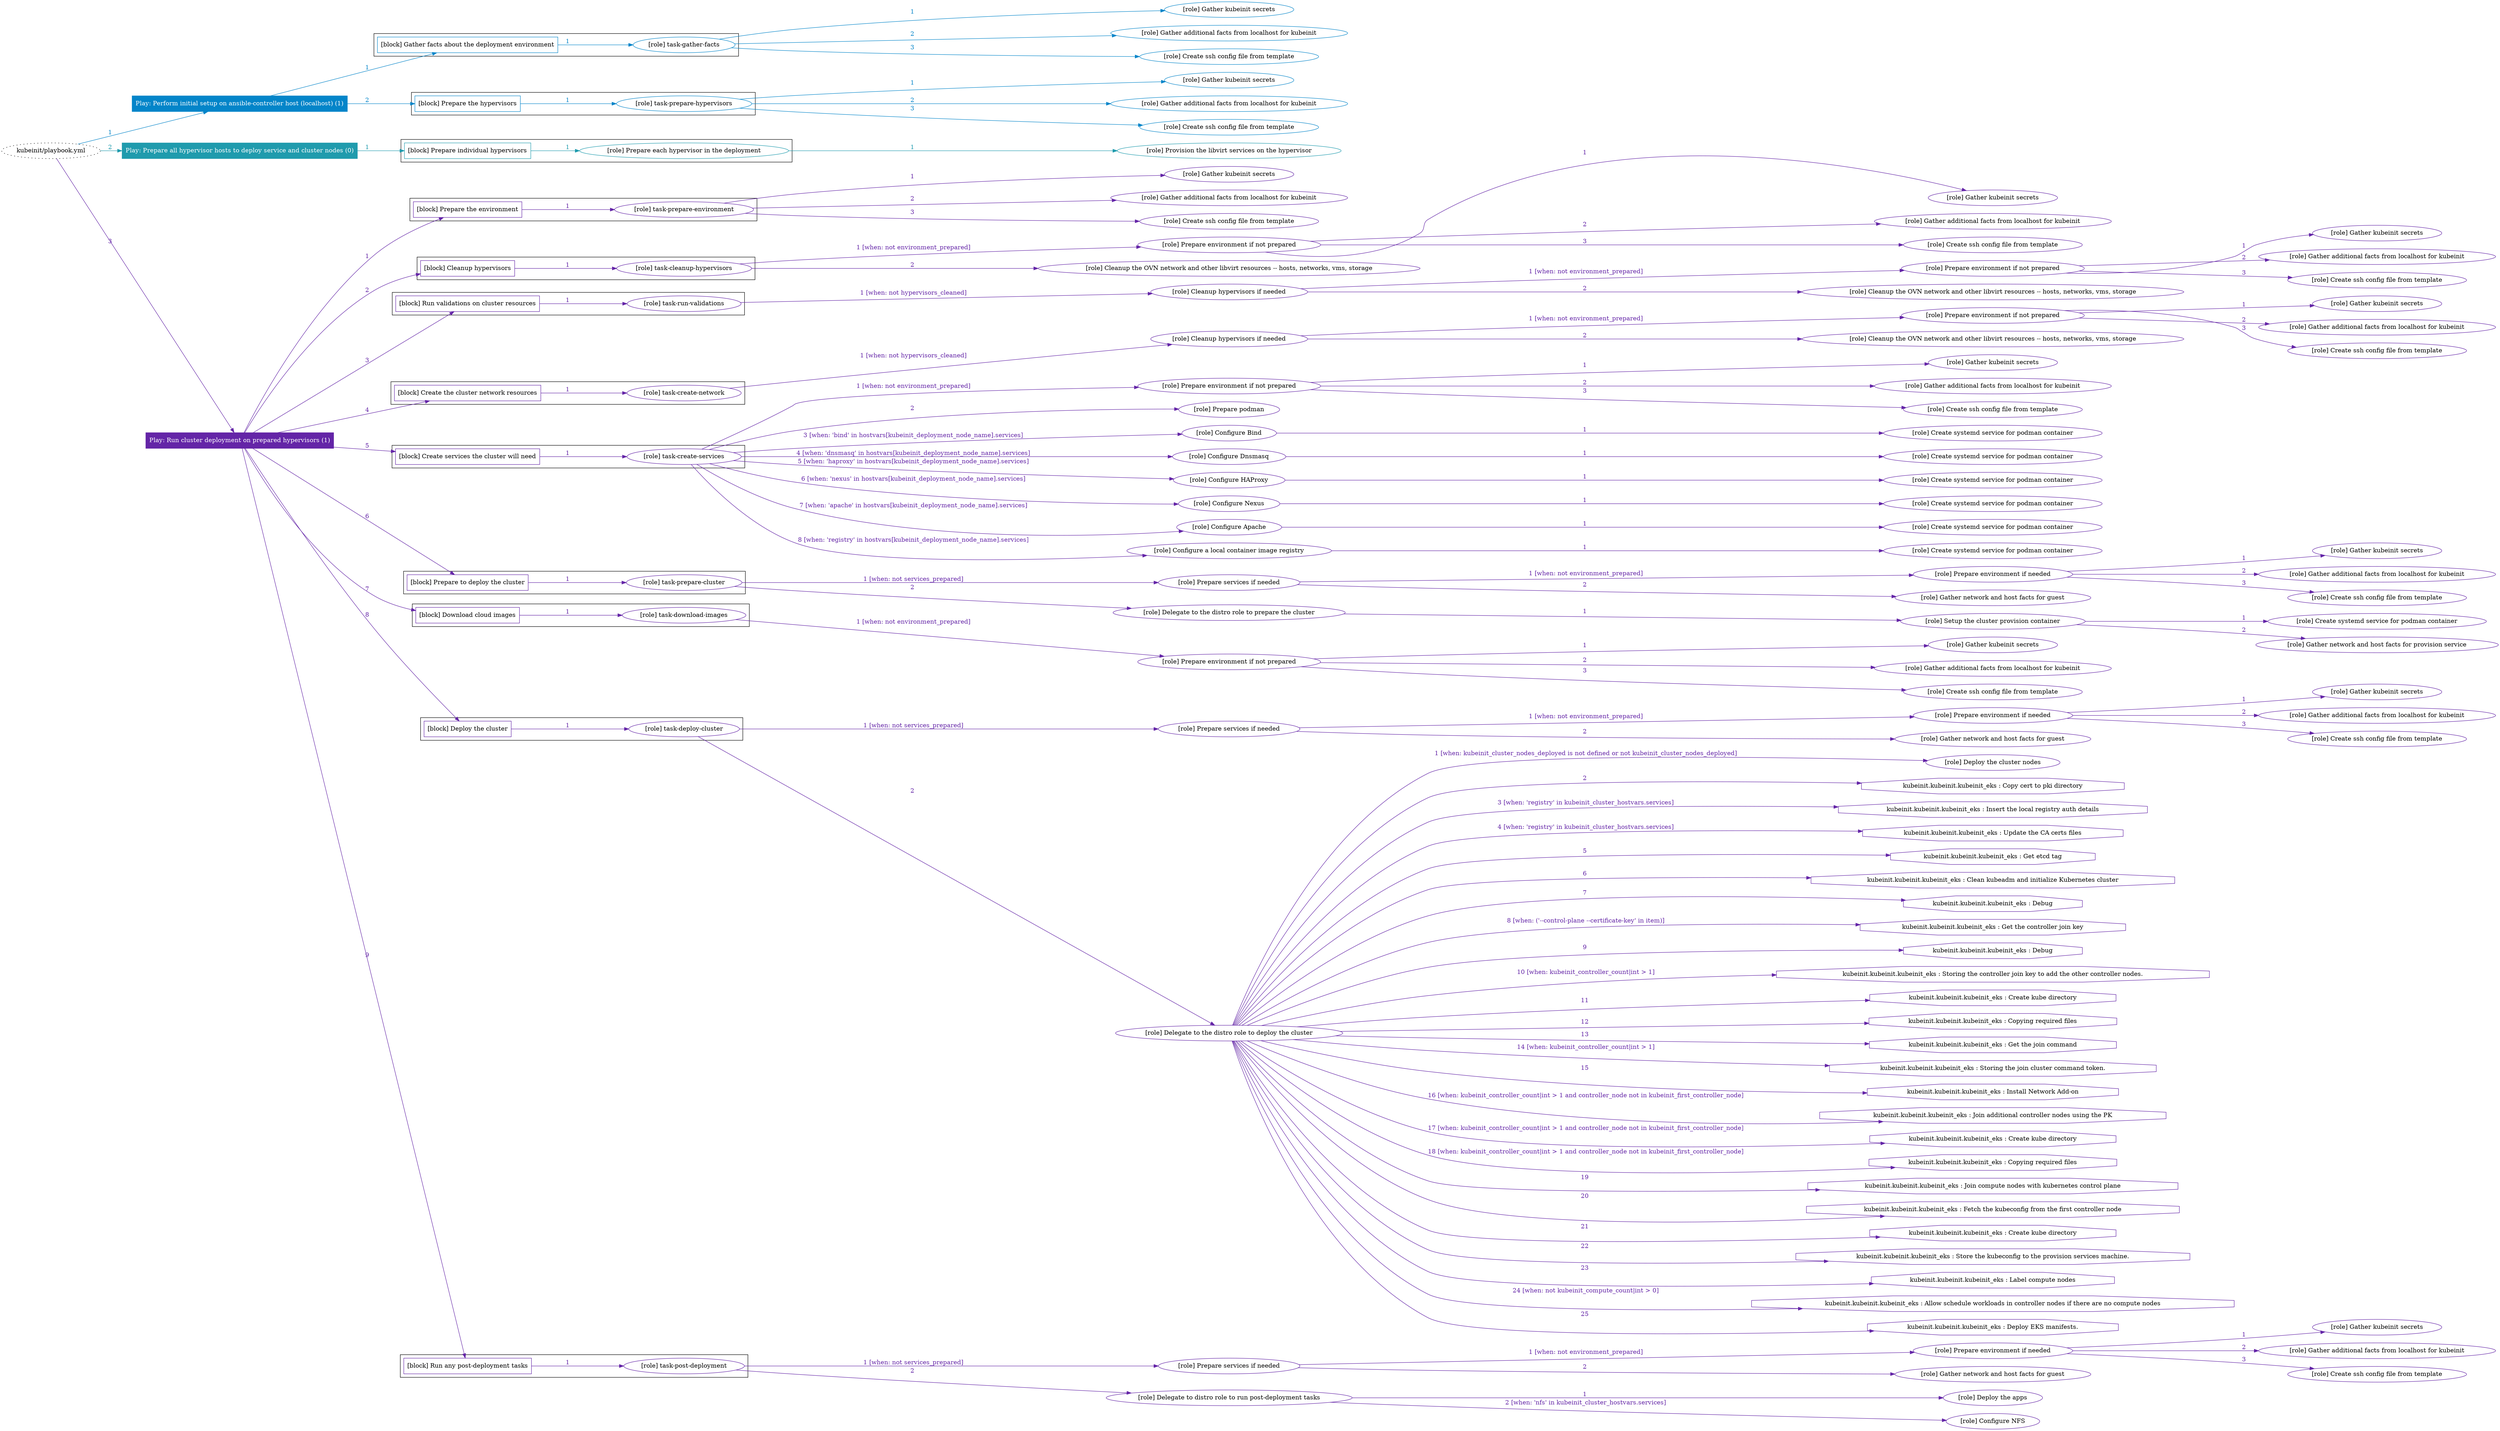 digraph {
	graph [concentrate=true ordering=in rankdir=LR ratio=fill]
	edge [esep=5 sep=10]
	"kubeinit/playbook.yml" [URL="/home/runner/work/kubeinit/kubeinit/kubeinit/playbook.yml" id=playbook_4cd3fecf style=dotted]
	play_50095e11 [label="Play: Perform initial setup on ansible-controller host (localhost) (1)" URL="/home/runner/work/kubeinit/kubeinit/kubeinit/playbook.yml" color="#0385c9" fontcolor="#ffffff" id=play_50095e11 shape=box style=filled tooltip=localhost]
	"kubeinit/playbook.yml" -> play_50095e11 [label="1 " color="#0385c9" fontcolor="#0385c9" id=edge_c2169a7d labeltooltip="1 " tooltip="1 "]
	subgraph "Gather kubeinit secrets" {
		role_7e6da739 [label="[role] Gather kubeinit secrets" URL="/home/runner/.ansible/collections/ansible_collections/kubeinit/kubeinit/roles/kubeinit_prepare/tasks/gather_kubeinit_facts.yml" color="#0385c9" id=role_7e6da739 tooltip="Gather kubeinit secrets"]
	}
	subgraph "Gather additional facts from localhost for kubeinit" {
		role_343ed6a0 [label="[role] Gather additional facts from localhost for kubeinit" URL="/home/runner/.ansible/collections/ansible_collections/kubeinit/kubeinit/roles/kubeinit_prepare/tasks/gather_kubeinit_facts.yml" color="#0385c9" id=role_343ed6a0 tooltip="Gather additional facts from localhost for kubeinit"]
	}
	subgraph "Create ssh config file from template" {
		role_44af1ff8 [label="[role] Create ssh config file from template" URL="/home/runner/.ansible/collections/ansible_collections/kubeinit/kubeinit/roles/kubeinit_prepare/tasks/gather_kubeinit_facts.yml" color="#0385c9" id=role_44af1ff8 tooltip="Create ssh config file from template"]
	}
	subgraph "task-gather-facts" {
		role_1671c845 [label="[role] task-gather-facts" URL="/home/runner/work/kubeinit/kubeinit/kubeinit/playbook.yml" color="#0385c9" id=role_1671c845 tooltip="task-gather-facts"]
		role_1671c845 -> role_7e6da739 [label="1 " color="#0385c9" fontcolor="#0385c9" id=edge_56a27a80 labeltooltip="1 " tooltip="1 "]
		role_1671c845 -> role_343ed6a0 [label="2 " color="#0385c9" fontcolor="#0385c9" id=edge_16ea1781 labeltooltip="2 " tooltip="2 "]
		role_1671c845 -> role_44af1ff8 [label="3 " color="#0385c9" fontcolor="#0385c9" id=edge_2a0cf6ac labeltooltip="3 " tooltip="3 "]
	}
	subgraph "Gather kubeinit secrets" {
		role_5545cfe3 [label="[role] Gather kubeinit secrets" URL="/home/runner/.ansible/collections/ansible_collections/kubeinit/kubeinit/roles/kubeinit_prepare/tasks/gather_kubeinit_facts.yml" color="#0385c9" id=role_5545cfe3 tooltip="Gather kubeinit secrets"]
	}
	subgraph "Gather additional facts from localhost for kubeinit" {
		role_b682e678 [label="[role] Gather additional facts from localhost for kubeinit" URL="/home/runner/.ansible/collections/ansible_collections/kubeinit/kubeinit/roles/kubeinit_prepare/tasks/gather_kubeinit_facts.yml" color="#0385c9" id=role_b682e678 tooltip="Gather additional facts from localhost for kubeinit"]
	}
	subgraph "Create ssh config file from template" {
		role_bf522d5d [label="[role] Create ssh config file from template" URL="/home/runner/.ansible/collections/ansible_collections/kubeinit/kubeinit/roles/kubeinit_prepare/tasks/gather_kubeinit_facts.yml" color="#0385c9" id=role_bf522d5d tooltip="Create ssh config file from template"]
	}
	subgraph "task-prepare-hypervisors" {
		role_5579ae9d [label="[role] task-prepare-hypervisors" URL="/home/runner/work/kubeinit/kubeinit/kubeinit/playbook.yml" color="#0385c9" id=role_5579ae9d tooltip="task-prepare-hypervisors"]
		role_5579ae9d -> role_5545cfe3 [label="1 " color="#0385c9" fontcolor="#0385c9" id=edge_938667c7 labeltooltip="1 " tooltip="1 "]
		role_5579ae9d -> role_b682e678 [label="2 " color="#0385c9" fontcolor="#0385c9" id=edge_8244f253 labeltooltip="2 " tooltip="2 "]
		role_5579ae9d -> role_bf522d5d [label="3 " color="#0385c9" fontcolor="#0385c9" id=edge_288578fe labeltooltip="3 " tooltip="3 "]
	}
	subgraph "Play: Perform initial setup on ansible-controller host (localhost) (1)" {
		play_50095e11 -> block_b42dda0b [label=1 color="#0385c9" fontcolor="#0385c9" id=edge_f3948f28 labeltooltip=1 tooltip=1]
		subgraph cluster_block_b42dda0b {
			block_b42dda0b [label="[block] Gather facts about the deployment environment" URL="/home/runner/work/kubeinit/kubeinit/kubeinit/playbook.yml" color="#0385c9" id=block_b42dda0b labeltooltip="Gather facts about the deployment environment" shape=box tooltip="Gather facts about the deployment environment"]
			block_b42dda0b -> role_1671c845 [label="1 " color="#0385c9" fontcolor="#0385c9" id=edge_067a9f23 labeltooltip="1 " tooltip="1 "]
		}
		play_50095e11 -> block_466d336e [label=2 color="#0385c9" fontcolor="#0385c9" id=edge_25ab0309 labeltooltip=2 tooltip=2]
		subgraph cluster_block_466d336e {
			block_466d336e [label="[block] Prepare the hypervisors" URL="/home/runner/work/kubeinit/kubeinit/kubeinit/playbook.yml" color="#0385c9" id=block_466d336e labeltooltip="Prepare the hypervisors" shape=box tooltip="Prepare the hypervisors"]
			block_466d336e -> role_5579ae9d [label="1 " color="#0385c9" fontcolor="#0385c9" id=edge_6d11ae9b labeltooltip="1 " tooltip="1 "]
		}
	}
	play_9b16a441 [label="Play: Prepare all hypervisor hosts to deploy service and cluster nodes (0)" URL="/home/runner/work/kubeinit/kubeinit/kubeinit/playbook.yml" color="#1f9bad" fontcolor="#ffffff" id=play_9b16a441 shape=box style=filled tooltip="Play: Prepare all hypervisor hosts to deploy service and cluster nodes (0)"]
	"kubeinit/playbook.yml" -> play_9b16a441 [label="2 " color="#1f9bad" fontcolor="#1f9bad" id=edge_f5356791 labeltooltip="2 " tooltip="2 "]
	subgraph "Provision the libvirt services on the hypervisor" {
		role_a1eff91b [label="[role] Provision the libvirt services on the hypervisor" URL="/home/runner/.ansible/collections/ansible_collections/kubeinit/kubeinit/roles/kubeinit_prepare/tasks/prepare_hypervisor.yml" color="#1f9bad" id=role_a1eff91b tooltip="Provision the libvirt services on the hypervisor"]
	}
	subgraph "Prepare each hypervisor in the deployment" {
		role_2f4d0148 [label="[role] Prepare each hypervisor in the deployment" URL="/home/runner/work/kubeinit/kubeinit/kubeinit/playbook.yml" color="#1f9bad" id=role_2f4d0148 tooltip="Prepare each hypervisor in the deployment"]
		role_2f4d0148 -> role_a1eff91b [label="1 " color="#1f9bad" fontcolor="#1f9bad" id=edge_0cda5a5f labeltooltip="1 " tooltip="1 "]
	}
	subgraph "Play: Prepare all hypervisor hosts to deploy service and cluster nodes (0)" {
		play_9b16a441 -> block_aea6cc92 [label=1 color="#1f9bad" fontcolor="#1f9bad" id=edge_168bafd6 labeltooltip=1 tooltip=1]
		subgraph cluster_block_aea6cc92 {
			block_aea6cc92 [label="[block] Prepare individual hypervisors" URL="/home/runner/work/kubeinit/kubeinit/kubeinit/playbook.yml" color="#1f9bad" id=block_aea6cc92 labeltooltip="Prepare individual hypervisors" shape=box tooltip="Prepare individual hypervisors"]
			block_aea6cc92 -> role_2f4d0148 [label="1 " color="#1f9bad" fontcolor="#1f9bad" id=edge_1e33c586 labeltooltip="1 " tooltip="1 "]
		}
	}
	play_e201eff6 [label="Play: Run cluster deployment on prepared hypervisors (1)" URL="/home/runner/work/kubeinit/kubeinit/kubeinit/playbook.yml" color="#6425a7" fontcolor="#ffffff" id=play_e201eff6 shape=box style=filled tooltip=localhost]
	"kubeinit/playbook.yml" -> play_e201eff6 [label="3 " color="#6425a7" fontcolor="#6425a7" id=edge_5fb95591 labeltooltip="3 " tooltip="3 "]
	subgraph "Gather kubeinit secrets" {
		role_666070dc [label="[role] Gather kubeinit secrets" URL="/home/runner/.ansible/collections/ansible_collections/kubeinit/kubeinit/roles/kubeinit_prepare/tasks/gather_kubeinit_facts.yml" color="#6425a7" id=role_666070dc tooltip="Gather kubeinit secrets"]
	}
	subgraph "Gather additional facts from localhost for kubeinit" {
		role_a6e1fc4a [label="[role] Gather additional facts from localhost for kubeinit" URL="/home/runner/.ansible/collections/ansible_collections/kubeinit/kubeinit/roles/kubeinit_prepare/tasks/gather_kubeinit_facts.yml" color="#6425a7" id=role_a6e1fc4a tooltip="Gather additional facts from localhost for kubeinit"]
	}
	subgraph "Create ssh config file from template" {
		role_8acb7a7d [label="[role] Create ssh config file from template" URL="/home/runner/.ansible/collections/ansible_collections/kubeinit/kubeinit/roles/kubeinit_prepare/tasks/gather_kubeinit_facts.yml" color="#6425a7" id=role_8acb7a7d tooltip="Create ssh config file from template"]
	}
	subgraph "task-prepare-environment" {
		role_25be824a [label="[role] task-prepare-environment" URL="/home/runner/work/kubeinit/kubeinit/kubeinit/playbook.yml" color="#6425a7" id=role_25be824a tooltip="task-prepare-environment"]
		role_25be824a -> role_666070dc [label="1 " color="#6425a7" fontcolor="#6425a7" id=edge_37f69c40 labeltooltip="1 " tooltip="1 "]
		role_25be824a -> role_a6e1fc4a [label="2 " color="#6425a7" fontcolor="#6425a7" id=edge_2574ce21 labeltooltip="2 " tooltip="2 "]
		role_25be824a -> role_8acb7a7d [label="3 " color="#6425a7" fontcolor="#6425a7" id=edge_ac432844 labeltooltip="3 " tooltip="3 "]
	}
	subgraph "Gather kubeinit secrets" {
		role_f6e7a4db [label="[role] Gather kubeinit secrets" URL="/home/runner/.ansible/collections/ansible_collections/kubeinit/kubeinit/roles/kubeinit_prepare/tasks/gather_kubeinit_facts.yml" color="#6425a7" id=role_f6e7a4db tooltip="Gather kubeinit secrets"]
	}
	subgraph "Gather additional facts from localhost for kubeinit" {
		role_9a627b6d [label="[role] Gather additional facts from localhost for kubeinit" URL="/home/runner/.ansible/collections/ansible_collections/kubeinit/kubeinit/roles/kubeinit_prepare/tasks/gather_kubeinit_facts.yml" color="#6425a7" id=role_9a627b6d tooltip="Gather additional facts from localhost for kubeinit"]
	}
	subgraph "Create ssh config file from template" {
		role_5debd523 [label="[role] Create ssh config file from template" URL="/home/runner/.ansible/collections/ansible_collections/kubeinit/kubeinit/roles/kubeinit_prepare/tasks/gather_kubeinit_facts.yml" color="#6425a7" id=role_5debd523 tooltip="Create ssh config file from template"]
	}
	subgraph "Prepare environment if not prepared" {
		role_6fa21da6 [label="[role] Prepare environment if not prepared" URL="/home/runner/.ansible/collections/ansible_collections/kubeinit/kubeinit/roles/kubeinit_prepare/tasks/cleanup_hypervisors.yml" color="#6425a7" id=role_6fa21da6 tooltip="Prepare environment if not prepared"]
		role_6fa21da6 -> role_f6e7a4db [label="1 " color="#6425a7" fontcolor="#6425a7" id=edge_da5037ea labeltooltip="1 " tooltip="1 "]
		role_6fa21da6 -> role_9a627b6d [label="2 " color="#6425a7" fontcolor="#6425a7" id=edge_024db5a6 labeltooltip="2 " tooltip="2 "]
		role_6fa21da6 -> role_5debd523 [label="3 " color="#6425a7" fontcolor="#6425a7" id=edge_6be0639a labeltooltip="3 " tooltip="3 "]
	}
	subgraph "Cleanup the OVN network and other libvirt resources -- hosts, networks, vms, storage" {
		role_672af346 [label="[role] Cleanup the OVN network and other libvirt resources -- hosts, networks, vms, storage" URL="/home/runner/.ansible/collections/ansible_collections/kubeinit/kubeinit/roles/kubeinit_prepare/tasks/cleanup_hypervisors.yml" color="#6425a7" id=role_672af346 tooltip="Cleanup the OVN network and other libvirt resources -- hosts, networks, vms, storage"]
	}
	subgraph "task-cleanup-hypervisors" {
		role_e569621a [label="[role] task-cleanup-hypervisors" URL="/home/runner/work/kubeinit/kubeinit/kubeinit/playbook.yml" color="#6425a7" id=role_e569621a tooltip="task-cleanup-hypervisors"]
		role_e569621a -> role_6fa21da6 [label="1 [when: not environment_prepared]" color="#6425a7" fontcolor="#6425a7" id=edge_af2e0fec labeltooltip="1 [when: not environment_prepared]" tooltip="1 [when: not environment_prepared]"]
		role_e569621a -> role_672af346 [label="2 " color="#6425a7" fontcolor="#6425a7" id=edge_c25b2203 labeltooltip="2 " tooltip="2 "]
	}
	subgraph "Gather kubeinit secrets" {
		role_934d4128 [label="[role] Gather kubeinit secrets" URL="/home/runner/.ansible/collections/ansible_collections/kubeinit/kubeinit/roles/kubeinit_prepare/tasks/gather_kubeinit_facts.yml" color="#6425a7" id=role_934d4128 tooltip="Gather kubeinit secrets"]
	}
	subgraph "Gather additional facts from localhost for kubeinit" {
		role_fe9ae293 [label="[role] Gather additional facts from localhost for kubeinit" URL="/home/runner/.ansible/collections/ansible_collections/kubeinit/kubeinit/roles/kubeinit_prepare/tasks/gather_kubeinit_facts.yml" color="#6425a7" id=role_fe9ae293 tooltip="Gather additional facts from localhost for kubeinit"]
	}
	subgraph "Create ssh config file from template" {
		role_90128989 [label="[role] Create ssh config file from template" URL="/home/runner/.ansible/collections/ansible_collections/kubeinit/kubeinit/roles/kubeinit_prepare/tasks/gather_kubeinit_facts.yml" color="#6425a7" id=role_90128989 tooltip="Create ssh config file from template"]
	}
	subgraph "Prepare environment if not prepared" {
		role_7c1ecc09 [label="[role] Prepare environment if not prepared" URL="/home/runner/.ansible/collections/ansible_collections/kubeinit/kubeinit/roles/kubeinit_prepare/tasks/cleanup_hypervisors.yml" color="#6425a7" id=role_7c1ecc09 tooltip="Prepare environment if not prepared"]
		role_7c1ecc09 -> role_934d4128 [label="1 " color="#6425a7" fontcolor="#6425a7" id=edge_4893381f labeltooltip="1 " tooltip="1 "]
		role_7c1ecc09 -> role_fe9ae293 [label="2 " color="#6425a7" fontcolor="#6425a7" id=edge_ea255528 labeltooltip="2 " tooltip="2 "]
		role_7c1ecc09 -> role_90128989 [label="3 " color="#6425a7" fontcolor="#6425a7" id=edge_94ce6e6c labeltooltip="3 " tooltip="3 "]
	}
	subgraph "Cleanup the OVN network and other libvirt resources -- hosts, networks, vms, storage" {
		role_4dbd4ead [label="[role] Cleanup the OVN network and other libvirt resources -- hosts, networks, vms, storage" URL="/home/runner/.ansible/collections/ansible_collections/kubeinit/kubeinit/roles/kubeinit_prepare/tasks/cleanup_hypervisors.yml" color="#6425a7" id=role_4dbd4ead tooltip="Cleanup the OVN network and other libvirt resources -- hosts, networks, vms, storage"]
	}
	subgraph "Cleanup hypervisors if needed" {
		role_af19c9f9 [label="[role] Cleanup hypervisors if needed" URL="/home/runner/.ansible/collections/ansible_collections/kubeinit/kubeinit/roles/kubeinit_validations/tasks/main.yml" color="#6425a7" id=role_af19c9f9 tooltip="Cleanup hypervisors if needed"]
		role_af19c9f9 -> role_7c1ecc09 [label="1 [when: not environment_prepared]" color="#6425a7" fontcolor="#6425a7" id=edge_fd809892 labeltooltip="1 [when: not environment_prepared]" tooltip="1 [when: not environment_prepared]"]
		role_af19c9f9 -> role_4dbd4ead [label="2 " color="#6425a7" fontcolor="#6425a7" id=edge_248f0443 labeltooltip="2 " tooltip="2 "]
	}
	subgraph "task-run-validations" {
		role_5588c49e [label="[role] task-run-validations" URL="/home/runner/work/kubeinit/kubeinit/kubeinit/playbook.yml" color="#6425a7" id=role_5588c49e tooltip="task-run-validations"]
		role_5588c49e -> role_af19c9f9 [label="1 [when: not hypervisors_cleaned]" color="#6425a7" fontcolor="#6425a7" id=edge_d0e18cc5 labeltooltip="1 [when: not hypervisors_cleaned]" tooltip="1 [when: not hypervisors_cleaned]"]
	}
	subgraph "Gather kubeinit secrets" {
		role_649205ec [label="[role] Gather kubeinit secrets" URL="/home/runner/.ansible/collections/ansible_collections/kubeinit/kubeinit/roles/kubeinit_prepare/tasks/gather_kubeinit_facts.yml" color="#6425a7" id=role_649205ec tooltip="Gather kubeinit secrets"]
	}
	subgraph "Gather additional facts from localhost for kubeinit" {
		role_099b33cc [label="[role] Gather additional facts from localhost for kubeinit" URL="/home/runner/.ansible/collections/ansible_collections/kubeinit/kubeinit/roles/kubeinit_prepare/tasks/gather_kubeinit_facts.yml" color="#6425a7" id=role_099b33cc tooltip="Gather additional facts from localhost for kubeinit"]
	}
	subgraph "Create ssh config file from template" {
		role_66e9bb9b [label="[role] Create ssh config file from template" URL="/home/runner/.ansible/collections/ansible_collections/kubeinit/kubeinit/roles/kubeinit_prepare/tasks/gather_kubeinit_facts.yml" color="#6425a7" id=role_66e9bb9b tooltip="Create ssh config file from template"]
	}
	subgraph "Prepare environment if not prepared" {
		role_03c49b7f [label="[role] Prepare environment if not prepared" URL="/home/runner/.ansible/collections/ansible_collections/kubeinit/kubeinit/roles/kubeinit_prepare/tasks/cleanup_hypervisors.yml" color="#6425a7" id=role_03c49b7f tooltip="Prepare environment if not prepared"]
		role_03c49b7f -> role_649205ec [label="1 " color="#6425a7" fontcolor="#6425a7" id=edge_7ec38992 labeltooltip="1 " tooltip="1 "]
		role_03c49b7f -> role_099b33cc [label="2 " color="#6425a7" fontcolor="#6425a7" id=edge_e578e8b1 labeltooltip="2 " tooltip="2 "]
		role_03c49b7f -> role_66e9bb9b [label="3 " color="#6425a7" fontcolor="#6425a7" id=edge_8ececb01 labeltooltip="3 " tooltip="3 "]
	}
	subgraph "Cleanup the OVN network and other libvirt resources -- hosts, networks, vms, storage" {
		role_3c585149 [label="[role] Cleanup the OVN network and other libvirt resources -- hosts, networks, vms, storage" URL="/home/runner/.ansible/collections/ansible_collections/kubeinit/kubeinit/roles/kubeinit_prepare/tasks/cleanup_hypervisors.yml" color="#6425a7" id=role_3c585149 tooltip="Cleanup the OVN network and other libvirt resources -- hosts, networks, vms, storage"]
	}
	subgraph "Cleanup hypervisors if needed" {
		role_b961727f [label="[role] Cleanup hypervisors if needed" URL="/home/runner/.ansible/collections/ansible_collections/kubeinit/kubeinit/roles/kubeinit_libvirt/tasks/create_network.yml" color="#6425a7" id=role_b961727f tooltip="Cleanup hypervisors if needed"]
		role_b961727f -> role_03c49b7f [label="1 [when: not environment_prepared]" color="#6425a7" fontcolor="#6425a7" id=edge_ddd1b9fd labeltooltip="1 [when: not environment_prepared]" tooltip="1 [when: not environment_prepared]"]
		role_b961727f -> role_3c585149 [label="2 " color="#6425a7" fontcolor="#6425a7" id=edge_aee0a216 labeltooltip="2 " tooltip="2 "]
	}
	subgraph "task-create-network" {
		role_1bb18ca7 [label="[role] task-create-network" URL="/home/runner/work/kubeinit/kubeinit/kubeinit/playbook.yml" color="#6425a7" id=role_1bb18ca7 tooltip="task-create-network"]
		role_1bb18ca7 -> role_b961727f [label="1 [when: not hypervisors_cleaned]" color="#6425a7" fontcolor="#6425a7" id=edge_1f5d658d labeltooltip="1 [when: not hypervisors_cleaned]" tooltip="1 [when: not hypervisors_cleaned]"]
	}
	subgraph "Gather kubeinit secrets" {
		role_fc317ea3 [label="[role] Gather kubeinit secrets" URL="/home/runner/.ansible/collections/ansible_collections/kubeinit/kubeinit/roles/kubeinit_prepare/tasks/gather_kubeinit_facts.yml" color="#6425a7" id=role_fc317ea3 tooltip="Gather kubeinit secrets"]
	}
	subgraph "Gather additional facts from localhost for kubeinit" {
		role_80fce1ce [label="[role] Gather additional facts from localhost for kubeinit" URL="/home/runner/.ansible/collections/ansible_collections/kubeinit/kubeinit/roles/kubeinit_prepare/tasks/gather_kubeinit_facts.yml" color="#6425a7" id=role_80fce1ce tooltip="Gather additional facts from localhost for kubeinit"]
	}
	subgraph "Create ssh config file from template" {
		role_f9f1f209 [label="[role] Create ssh config file from template" URL="/home/runner/.ansible/collections/ansible_collections/kubeinit/kubeinit/roles/kubeinit_prepare/tasks/gather_kubeinit_facts.yml" color="#6425a7" id=role_f9f1f209 tooltip="Create ssh config file from template"]
	}
	subgraph "Prepare environment if not prepared" {
		role_79d526ba [label="[role] Prepare environment if not prepared" URL="/home/runner/.ansible/collections/ansible_collections/kubeinit/kubeinit/roles/kubeinit_services/tasks/main.yml" color="#6425a7" id=role_79d526ba tooltip="Prepare environment if not prepared"]
		role_79d526ba -> role_fc317ea3 [label="1 " color="#6425a7" fontcolor="#6425a7" id=edge_00314a08 labeltooltip="1 " tooltip="1 "]
		role_79d526ba -> role_80fce1ce [label="2 " color="#6425a7" fontcolor="#6425a7" id=edge_46ec49ca labeltooltip="2 " tooltip="2 "]
		role_79d526ba -> role_f9f1f209 [label="3 " color="#6425a7" fontcolor="#6425a7" id=edge_a8082295 labeltooltip="3 " tooltip="3 "]
	}
	subgraph "Prepare podman" {
		role_8f939484 [label="[role] Prepare podman" URL="/home/runner/.ansible/collections/ansible_collections/kubeinit/kubeinit/roles/kubeinit_services/tasks/00_create_service_pod.yml" color="#6425a7" id=role_8f939484 tooltip="Prepare podman"]
	}
	subgraph "Create systemd service for podman container" {
		role_6bc9ece2 [label="[role] Create systemd service for podman container" URL="/home/runner/.ansible/collections/ansible_collections/kubeinit/kubeinit/roles/kubeinit_bind/tasks/main.yml" color="#6425a7" id=role_6bc9ece2 tooltip="Create systemd service for podman container"]
	}
	subgraph "Configure Bind" {
		role_eef55e78 [label="[role] Configure Bind" URL="/home/runner/.ansible/collections/ansible_collections/kubeinit/kubeinit/roles/kubeinit_services/tasks/start_services_containers.yml" color="#6425a7" id=role_eef55e78 tooltip="Configure Bind"]
		role_eef55e78 -> role_6bc9ece2 [label="1 " color="#6425a7" fontcolor="#6425a7" id=edge_edcf8f6f labeltooltip="1 " tooltip="1 "]
	}
	subgraph "Create systemd service for podman container" {
		role_c0e3e04b [label="[role] Create systemd service for podman container" URL="/home/runner/.ansible/collections/ansible_collections/kubeinit/kubeinit/roles/kubeinit_dnsmasq/tasks/main.yml" color="#6425a7" id=role_c0e3e04b tooltip="Create systemd service for podman container"]
	}
	subgraph "Configure Dnsmasq" {
		role_906ea748 [label="[role] Configure Dnsmasq" URL="/home/runner/.ansible/collections/ansible_collections/kubeinit/kubeinit/roles/kubeinit_services/tasks/start_services_containers.yml" color="#6425a7" id=role_906ea748 tooltip="Configure Dnsmasq"]
		role_906ea748 -> role_c0e3e04b [label="1 " color="#6425a7" fontcolor="#6425a7" id=edge_d21df229 labeltooltip="1 " tooltip="1 "]
	}
	subgraph "Create systemd service for podman container" {
		role_61c21cc7 [label="[role] Create systemd service for podman container" URL="/home/runner/.ansible/collections/ansible_collections/kubeinit/kubeinit/roles/kubeinit_haproxy/tasks/main.yml" color="#6425a7" id=role_61c21cc7 tooltip="Create systemd service for podman container"]
	}
	subgraph "Configure HAProxy" {
		role_c9e1566c [label="[role] Configure HAProxy" URL="/home/runner/.ansible/collections/ansible_collections/kubeinit/kubeinit/roles/kubeinit_services/tasks/start_services_containers.yml" color="#6425a7" id=role_c9e1566c tooltip="Configure HAProxy"]
		role_c9e1566c -> role_61c21cc7 [label="1 " color="#6425a7" fontcolor="#6425a7" id=edge_c2749c63 labeltooltip="1 " tooltip="1 "]
	}
	subgraph "Create systemd service for podman container" {
		role_94de4b28 [label="[role] Create systemd service for podman container" URL="/home/runner/.ansible/collections/ansible_collections/kubeinit/kubeinit/roles/kubeinit_nexus/tasks/main.yml" color="#6425a7" id=role_94de4b28 tooltip="Create systemd service for podman container"]
	}
	subgraph "Configure Nexus" {
		role_462cae74 [label="[role] Configure Nexus" URL="/home/runner/.ansible/collections/ansible_collections/kubeinit/kubeinit/roles/kubeinit_services/tasks/start_services_containers.yml" color="#6425a7" id=role_462cae74 tooltip="Configure Nexus"]
		role_462cae74 -> role_94de4b28 [label="1 " color="#6425a7" fontcolor="#6425a7" id=edge_2a5cd5ad labeltooltip="1 " tooltip="1 "]
	}
	subgraph "Create systemd service for podman container" {
		role_8c52e0c2 [label="[role] Create systemd service for podman container" URL="/home/runner/.ansible/collections/ansible_collections/kubeinit/kubeinit/roles/kubeinit_apache/tasks/main.yml" color="#6425a7" id=role_8c52e0c2 tooltip="Create systemd service for podman container"]
	}
	subgraph "Configure Apache" {
		role_068489c3 [label="[role] Configure Apache" URL="/home/runner/.ansible/collections/ansible_collections/kubeinit/kubeinit/roles/kubeinit_services/tasks/start_services_containers.yml" color="#6425a7" id=role_068489c3 tooltip="Configure Apache"]
		role_068489c3 -> role_8c52e0c2 [label="1 " color="#6425a7" fontcolor="#6425a7" id=edge_2e12c4b0 labeltooltip="1 " tooltip="1 "]
	}
	subgraph "Create systemd service for podman container" {
		role_06b14d5d [label="[role] Create systemd service for podman container" URL="/home/runner/.ansible/collections/ansible_collections/kubeinit/kubeinit/roles/kubeinit_registry/tasks/main.yml" color="#6425a7" id=role_06b14d5d tooltip="Create systemd service for podman container"]
	}
	subgraph "Configure a local container image registry" {
		role_d6f30e21 [label="[role] Configure a local container image registry" URL="/home/runner/.ansible/collections/ansible_collections/kubeinit/kubeinit/roles/kubeinit_services/tasks/start_services_containers.yml" color="#6425a7" id=role_d6f30e21 tooltip="Configure a local container image registry"]
		role_d6f30e21 -> role_06b14d5d [label="1 " color="#6425a7" fontcolor="#6425a7" id=edge_2bab17e8 labeltooltip="1 " tooltip="1 "]
	}
	subgraph "task-create-services" {
		role_23f24212 [label="[role] task-create-services" URL="/home/runner/work/kubeinit/kubeinit/kubeinit/playbook.yml" color="#6425a7" id=role_23f24212 tooltip="task-create-services"]
		role_23f24212 -> role_79d526ba [label="1 [when: not environment_prepared]" color="#6425a7" fontcolor="#6425a7" id=edge_f7e82e51 labeltooltip="1 [when: not environment_prepared]" tooltip="1 [when: not environment_prepared]"]
		role_23f24212 -> role_8f939484 [label="2 " color="#6425a7" fontcolor="#6425a7" id=edge_fbdbbed5 labeltooltip="2 " tooltip="2 "]
		role_23f24212 -> role_eef55e78 [label="3 [when: 'bind' in hostvars[kubeinit_deployment_node_name].services]" color="#6425a7" fontcolor="#6425a7" id=edge_23ee7e77 labeltooltip="3 [when: 'bind' in hostvars[kubeinit_deployment_node_name].services]" tooltip="3 [when: 'bind' in hostvars[kubeinit_deployment_node_name].services]"]
		role_23f24212 -> role_906ea748 [label="4 [when: 'dnsmasq' in hostvars[kubeinit_deployment_node_name].services]" color="#6425a7" fontcolor="#6425a7" id=edge_eb655e35 labeltooltip="4 [when: 'dnsmasq' in hostvars[kubeinit_deployment_node_name].services]" tooltip="4 [when: 'dnsmasq' in hostvars[kubeinit_deployment_node_name].services]"]
		role_23f24212 -> role_c9e1566c [label="5 [when: 'haproxy' in hostvars[kubeinit_deployment_node_name].services]" color="#6425a7" fontcolor="#6425a7" id=edge_67288e7c labeltooltip="5 [when: 'haproxy' in hostvars[kubeinit_deployment_node_name].services]" tooltip="5 [when: 'haproxy' in hostvars[kubeinit_deployment_node_name].services]"]
		role_23f24212 -> role_462cae74 [label="6 [when: 'nexus' in hostvars[kubeinit_deployment_node_name].services]" color="#6425a7" fontcolor="#6425a7" id=edge_2e97b230 labeltooltip="6 [when: 'nexus' in hostvars[kubeinit_deployment_node_name].services]" tooltip="6 [when: 'nexus' in hostvars[kubeinit_deployment_node_name].services]"]
		role_23f24212 -> role_068489c3 [label="7 [when: 'apache' in hostvars[kubeinit_deployment_node_name].services]" color="#6425a7" fontcolor="#6425a7" id=edge_884c42e2 labeltooltip="7 [when: 'apache' in hostvars[kubeinit_deployment_node_name].services]" tooltip="7 [when: 'apache' in hostvars[kubeinit_deployment_node_name].services]"]
		role_23f24212 -> role_d6f30e21 [label="8 [when: 'registry' in hostvars[kubeinit_deployment_node_name].services]" color="#6425a7" fontcolor="#6425a7" id=edge_11c6a73d labeltooltip="8 [when: 'registry' in hostvars[kubeinit_deployment_node_name].services]" tooltip="8 [when: 'registry' in hostvars[kubeinit_deployment_node_name].services]"]
	}
	subgraph "Gather kubeinit secrets" {
		role_ac791513 [label="[role] Gather kubeinit secrets" URL="/home/runner/.ansible/collections/ansible_collections/kubeinit/kubeinit/roles/kubeinit_prepare/tasks/gather_kubeinit_facts.yml" color="#6425a7" id=role_ac791513 tooltip="Gather kubeinit secrets"]
	}
	subgraph "Gather additional facts from localhost for kubeinit" {
		role_12407426 [label="[role] Gather additional facts from localhost for kubeinit" URL="/home/runner/.ansible/collections/ansible_collections/kubeinit/kubeinit/roles/kubeinit_prepare/tasks/gather_kubeinit_facts.yml" color="#6425a7" id=role_12407426 tooltip="Gather additional facts from localhost for kubeinit"]
	}
	subgraph "Create ssh config file from template" {
		role_fa744b32 [label="[role] Create ssh config file from template" URL="/home/runner/.ansible/collections/ansible_collections/kubeinit/kubeinit/roles/kubeinit_prepare/tasks/gather_kubeinit_facts.yml" color="#6425a7" id=role_fa744b32 tooltip="Create ssh config file from template"]
	}
	subgraph "Prepare environment if needed" {
		role_a69f1410 [label="[role] Prepare environment if needed" URL="/home/runner/.ansible/collections/ansible_collections/kubeinit/kubeinit/roles/kubeinit_services/tasks/prepare_services.yml" color="#6425a7" id=role_a69f1410 tooltip="Prepare environment if needed"]
		role_a69f1410 -> role_ac791513 [label="1 " color="#6425a7" fontcolor="#6425a7" id=edge_0de23832 labeltooltip="1 " tooltip="1 "]
		role_a69f1410 -> role_12407426 [label="2 " color="#6425a7" fontcolor="#6425a7" id=edge_e20112d1 labeltooltip="2 " tooltip="2 "]
		role_a69f1410 -> role_fa744b32 [label="3 " color="#6425a7" fontcolor="#6425a7" id=edge_bb0b0d98 labeltooltip="3 " tooltip="3 "]
	}
	subgraph "Gather network and host facts for guest" {
		role_c53b5271 [label="[role] Gather network and host facts for guest" URL="/home/runner/.ansible/collections/ansible_collections/kubeinit/kubeinit/roles/kubeinit_services/tasks/prepare_services.yml" color="#6425a7" id=role_c53b5271 tooltip="Gather network and host facts for guest"]
	}
	subgraph "Prepare services if needed" {
		role_4b826fbc [label="[role] Prepare services if needed" URL="/home/runner/.ansible/collections/ansible_collections/kubeinit/kubeinit/roles/kubeinit_prepare/tasks/prepare_cluster.yml" color="#6425a7" id=role_4b826fbc tooltip="Prepare services if needed"]
		role_4b826fbc -> role_a69f1410 [label="1 [when: not environment_prepared]" color="#6425a7" fontcolor="#6425a7" id=edge_a7ab35ca labeltooltip="1 [when: not environment_prepared]" tooltip="1 [when: not environment_prepared]"]
		role_4b826fbc -> role_c53b5271 [label="2 " color="#6425a7" fontcolor="#6425a7" id=edge_c9d093fc labeltooltip="2 " tooltip="2 "]
	}
	subgraph "Create systemd service for podman container" {
		role_a6ec0e93 [label="[role] Create systemd service for podman container" URL="/home/runner/.ansible/collections/ansible_collections/kubeinit/kubeinit/roles/kubeinit_services/tasks/create_provision_container.yml" color="#6425a7" id=role_a6ec0e93 tooltip="Create systemd service for podman container"]
	}
	subgraph "Gather network and host facts for provision service" {
		role_2f5a4c86 [label="[role] Gather network and host facts for provision service" URL="/home/runner/.ansible/collections/ansible_collections/kubeinit/kubeinit/roles/kubeinit_services/tasks/create_provision_container.yml" color="#6425a7" id=role_2f5a4c86 tooltip="Gather network and host facts for provision service"]
	}
	subgraph "Setup the cluster provision container" {
		role_b95043b9 [label="[role] Setup the cluster provision container" URL="/home/runner/.ansible/collections/ansible_collections/kubeinit/kubeinit/roles/kubeinit_eks/tasks/prepare_cluster.yml" color="#6425a7" id=role_b95043b9 tooltip="Setup the cluster provision container"]
		role_b95043b9 -> role_a6ec0e93 [label="1 " color="#6425a7" fontcolor="#6425a7" id=edge_e699e153 labeltooltip="1 " tooltip="1 "]
		role_b95043b9 -> role_2f5a4c86 [label="2 " color="#6425a7" fontcolor="#6425a7" id=edge_a1fdf07e labeltooltip="2 " tooltip="2 "]
	}
	subgraph "Delegate to the distro role to prepare the cluster" {
		role_6e9a6ad4 [label="[role] Delegate to the distro role to prepare the cluster" URL="/home/runner/.ansible/collections/ansible_collections/kubeinit/kubeinit/roles/kubeinit_prepare/tasks/prepare_cluster.yml" color="#6425a7" id=role_6e9a6ad4 tooltip="Delegate to the distro role to prepare the cluster"]
		role_6e9a6ad4 -> role_b95043b9 [label="1 " color="#6425a7" fontcolor="#6425a7" id=edge_14e8cc2e labeltooltip="1 " tooltip="1 "]
	}
	subgraph "task-prepare-cluster" {
		role_0da1562f [label="[role] task-prepare-cluster" URL="/home/runner/work/kubeinit/kubeinit/kubeinit/playbook.yml" color="#6425a7" id=role_0da1562f tooltip="task-prepare-cluster"]
		role_0da1562f -> role_4b826fbc [label="1 [when: not services_prepared]" color="#6425a7" fontcolor="#6425a7" id=edge_d3fea983 labeltooltip="1 [when: not services_prepared]" tooltip="1 [when: not services_prepared]"]
		role_0da1562f -> role_6e9a6ad4 [label="2 " color="#6425a7" fontcolor="#6425a7" id=edge_c8b8681b labeltooltip="2 " tooltip="2 "]
	}
	subgraph "Gather kubeinit secrets" {
		role_6e5a61eb [label="[role] Gather kubeinit secrets" URL="/home/runner/.ansible/collections/ansible_collections/kubeinit/kubeinit/roles/kubeinit_prepare/tasks/gather_kubeinit_facts.yml" color="#6425a7" id=role_6e5a61eb tooltip="Gather kubeinit secrets"]
	}
	subgraph "Gather additional facts from localhost for kubeinit" {
		role_3a6b6722 [label="[role] Gather additional facts from localhost for kubeinit" URL="/home/runner/.ansible/collections/ansible_collections/kubeinit/kubeinit/roles/kubeinit_prepare/tasks/gather_kubeinit_facts.yml" color="#6425a7" id=role_3a6b6722 tooltip="Gather additional facts from localhost for kubeinit"]
	}
	subgraph "Create ssh config file from template" {
		role_73680df3 [label="[role] Create ssh config file from template" URL="/home/runner/.ansible/collections/ansible_collections/kubeinit/kubeinit/roles/kubeinit_prepare/tasks/gather_kubeinit_facts.yml" color="#6425a7" id=role_73680df3 tooltip="Create ssh config file from template"]
	}
	subgraph "Prepare environment if not prepared" {
		role_47990a5f [label="[role] Prepare environment if not prepared" URL="/home/runner/.ansible/collections/ansible_collections/kubeinit/kubeinit/roles/kubeinit_libvirt/tasks/download_cloud_images.yml" color="#6425a7" id=role_47990a5f tooltip="Prepare environment if not prepared"]
		role_47990a5f -> role_6e5a61eb [label="1 " color="#6425a7" fontcolor="#6425a7" id=edge_61e34166 labeltooltip="1 " tooltip="1 "]
		role_47990a5f -> role_3a6b6722 [label="2 " color="#6425a7" fontcolor="#6425a7" id=edge_52dacc1a labeltooltip="2 " tooltip="2 "]
		role_47990a5f -> role_73680df3 [label="3 " color="#6425a7" fontcolor="#6425a7" id=edge_ea5a3444 labeltooltip="3 " tooltip="3 "]
	}
	subgraph "task-download-images" {
		role_11879b07 [label="[role] task-download-images" URL="/home/runner/work/kubeinit/kubeinit/kubeinit/playbook.yml" color="#6425a7" id=role_11879b07 tooltip="task-download-images"]
		role_11879b07 -> role_47990a5f [label="1 [when: not environment_prepared]" color="#6425a7" fontcolor="#6425a7" id=edge_cdb6cf1b labeltooltip="1 [when: not environment_prepared]" tooltip="1 [when: not environment_prepared]"]
	}
	subgraph "Gather kubeinit secrets" {
		role_7e9d289c [label="[role] Gather kubeinit secrets" URL="/home/runner/.ansible/collections/ansible_collections/kubeinit/kubeinit/roles/kubeinit_prepare/tasks/gather_kubeinit_facts.yml" color="#6425a7" id=role_7e9d289c tooltip="Gather kubeinit secrets"]
	}
	subgraph "Gather additional facts from localhost for kubeinit" {
		role_f1413318 [label="[role] Gather additional facts from localhost for kubeinit" URL="/home/runner/.ansible/collections/ansible_collections/kubeinit/kubeinit/roles/kubeinit_prepare/tasks/gather_kubeinit_facts.yml" color="#6425a7" id=role_f1413318 tooltip="Gather additional facts from localhost for kubeinit"]
	}
	subgraph "Create ssh config file from template" {
		role_084abc29 [label="[role] Create ssh config file from template" URL="/home/runner/.ansible/collections/ansible_collections/kubeinit/kubeinit/roles/kubeinit_prepare/tasks/gather_kubeinit_facts.yml" color="#6425a7" id=role_084abc29 tooltip="Create ssh config file from template"]
	}
	subgraph "Prepare environment if needed" {
		role_7b193f12 [label="[role] Prepare environment if needed" URL="/home/runner/.ansible/collections/ansible_collections/kubeinit/kubeinit/roles/kubeinit_services/tasks/prepare_services.yml" color="#6425a7" id=role_7b193f12 tooltip="Prepare environment if needed"]
		role_7b193f12 -> role_7e9d289c [label="1 " color="#6425a7" fontcolor="#6425a7" id=edge_78ea4fb6 labeltooltip="1 " tooltip="1 "]
		role_7b193f12 -> role_f1413318 [label="2 " color="#6425a7" fontcolor="#6425a7" id=edge_0924e7fe labeltooltip="2 " tooltip="2 "]
		role_7b193f12 -> role_084abc29 [label="3 " color="#6425a7" fontcolor="#6425a7" id=edge_4d0d9441 labeltooltip="3 " tooltip="3 "]
	}
	subgraph "Gather network and host facts for guest" {
		role_b06b6a3e [label="[role] Gather network and host facts for guest" URL="/home/runner/.ansible/collections/ansible_collections/kubeinit/kubeinit/roles/kubeinit_services/tasks/prepare_services.yml" color="#6425a7" id=role_b06b6a3e tooltip="Gather network and host facts for guest"]
	}
	subgraph "Prepare services if needed" {
		role_a167acc8 [label="[role] Prepare services if needed" URL="/home/runner/.ansible/collections/ansible_collections/kubeinit/kubeinit/roles/kubeinit_prepare/tasks/deploy_cluster.yml" color="#6425a7" id=role_a167acc8 tooltip="Prepare services if needed"]
		role_a167acc8 -> role_7b193f12 [label="1 [when: not environment_prepared]" color="#6425a7" fontcolor="#6425a7" id=edge_630e038c labeltooltip="1 [when: not environment_prepared]" tooltip="1 [when: not environment_prepared]"]
		role_a167acc8 -> role_b06b6a3e [label="2 " color="#6425a7" fontcolor="#6425a7" id=edge_6eb74e08 labeltooltip="2 " tooltip="2 "]
	}
	subgraph "Deploy the cluster nodes" {
		role_c03555ed [label="[role] Deploy the cluster nodes" URL="/home/runner/.ansible/collections/ansible_collections/kubeinit/kubeinit/roles/kubeinit_eks/tasks/main.yml" color="#6425a7" id=role_c03555ed tooltip="Deploy the cluster nodes"]
	}
	subgraph "Delegate to the distro role to deploy the cluster" {
		role_3fc3ea53 [label="[role] Delegate to the distro role to deploy the cluster" URL="/home/runner/.ansible/collections/ansible_collections/kubeinit/kubeinit/roles/kubeinit_prepare/tasks/deploy_cluster.yml" color="#6425a7" id=role_3fc3ea53 tooltip="Delegate to the distro role to deploy the cluster"]
		role_3fc3ea53 -> role_c03555ed [label="1 [when: kubeinit_cluster_nodes_deployed is not defined or not kubeinit_cluster_nodes_deployed]" color="#6425a7" fontcolor="#6425a7" id=edge_9ab9508c labeltooltip="1 [when: kubeinit_cluster_nodes_deployed is not defined or not kubeinit_cluster_nodes_deployed]" tooltip="1 [when: kubeinit_cluster_nodes_deployed is not defined or not kubeinit_cluster_nodes_deployed]"]
		task_2716dd2b [label="kubeinit.kubeinit.kubeinit_eks : Copy cert to pki directory" URL="/home/runner/.ansible/collections/ansible_collections/kubeinit/kubeinit/roles/kubeinit_eks/tasks/main.yml" color="#6425a7" id=task_2716dd2b shape=octagon tooltip="kubeinit.kubeinit.kubeinit_eks : Copy cert to pki directory"]
		role_3fc3ea53 -> task_2716dd2b [label="2 " color="#6425a7" fontcolor="#6425a7" id=edge_72957870 labeltooltip="2 " tooltip="2 "]
		task_f059ea07 [label="kubeinit.kubeinit.kubeinit_eks : Insert the local registry auth details" URL="/home/runner/.ansible/collections/ansible_collections/kubeinit/kubeinit/roles/kubeinit_eks/tasks/main.yml" color="#6425a7" id=task_f059ea07 shape=octagon tooltip="kubeinit.kubeinit.kubeinit_eks : Insert the local registry auth details"]
		role_3fc3ea53 -> task_f059ea07 [label="3 [when: 'registry' in kubeinit_cluster_hostvars.services]" color="#6425a7" fontcolor="#6425a7" id=edge_0fbd06fc labeltooltip="3 [when: 'registry' in kubeinit_cluster_hostvars.services]" tooltip="3 [when: 'registry' in kubeinit_cluster_hostvars.services]"]
		task_1aef76ee [label="kubeinit.kubeinit.kubeinit_eks : Update the CA certs files" URL="/home/runner/.ansible/collections/ansible_collections/kubeinit/kubeinit/roles/kubeinit_eks/tasks/main.yml" color="#6425a7" id=task_1aef76ee shape=octagon tooltip="kubeinit.kubeinit.kubeinit_eks : Update the CA certs files"]
		role_3fc3ea53 -> task_1aef76ee [label="4 [when: 'registry' in kubeinit_cluster_hostvars.services]" color="#6425a7" fontcolor="#6425a7" id=edge_bcc2b9df labeltooltip="4 [when: 'registry' in kubeinit_cluster_hostvars.services]" tooltip="4 [when: 'registry' in kubeinit_cluster_hostvars.services]"]
		task_d78ba2f4 [label="kubeinit.kubeinit.kubeinit_eks : Get etcd tag" URL="/home/runner/.ansible/collections/ansible_collections/kubeinit/kubeinit/roles/kubeinit_eks/tasks/main.yml" color="#6425a7" id=task_d78ba2f4 shape=octagon tooltip="kubeinit.kubeinit.kubeinit_eks : Get etcd tag"]
		role_3fc3ea53 -> task_d78ba2f4 [label="5 " color="#6425a7" fontcolor="#6425a7" id=edge_8e712221 labeltooltip="5 " tooltip="5 "]
		task_c8627226 [label="kubeinit.kubeinit.kubeinit_eks : Clean kubeadm and initialize Kubernetes cluster" URL="/home/runner/.ansible/collections/ansible_collections/kubeinit/kubeinit/roles/kubeinit_eks/tasks/main.yml" color="#6425a7" id=task_c8627226 shape=octagon tooltip="kubeinit.kubeinit.kubeinit_eks : Clean kubeadm and initialize Kubernetes cluster"]
		role_3fc3ea53 -> task_c8627226 [label="6 " color="#6425a7" fontcolor="#6425a7" id=edge_8eeff08f labeltooltip="6 " tooltip="6 "]
		task_1f231ac0 [label="kubeinit.kubeinit.kubeinit_eks : Debug" URL="/home/runner/.ansible/collections/ansible_collections/kubeinit/kubeinit/roles/kubeinit_eks/tasks/main.yml" color="#6425a7" id=task_1f231ac0 shape=octagon tooltip="kubeinit.kubeinit.kubeinit_eks : Debug"]
		role_3fc3ea53 -> task_1f231ac0 [label="7 " color="#6425a7" fontcolor="#6425a7" id=edge_af885230 labeltooltip="7 " tooltip="7 "]
		task_41b5ace5 [label="kubeinit.kubeinit.kubeinit_eks : Get the controller join key" URL="/home/runner/.ansible/collections/ansible_collections/kubeinit/kubeinit/roles/kubeinit_eks/tasks/main.yml" color="#6425a7" id=task_41b5ace5 shape=octagon tooltip="kubeinit.kubeinit.kubeinit_eks : Get the controller join key"]
		role_3fc3ea53 -> task_41b5ace5 [label="8 [when: ('--control-plane --certificate-key' in item)]" color="#6425a7" fontcolor="#6425a7" id=edge_0c7d2c81 labeltooltip="8 [when: ('--control-plane --certificate-key' in item)]" tooltip="8 [when: ('--control-plane --certificate-key' in item)]"]
		task_a83ae410 [label="kubeinit.kubeinit.kubeinit_eks : Debug" URL="/home/runner/.ansible/collections/ansible_collections/kubeinit/kubeinit/roles/kubeinit_eks/tasks/main.yml" color="#6425a7" id=task_a83ae410 shape=octagon tooltip="kubeinit.kubeinit.kubeinit_eks : Debug"]
		role_3fc3ea53 -> task_a83ae410 [label="9 " color="#6425a7" fontcolor="#6425a7" id=edge_ae7cd34c labeltooltip="9 " tooltip="9 "]
		task_1f67c0f6 [label="kubeinit.kubeinit.kubeinit_eks : Storing the controller join key to add the other controller nodes." URL="/home/runner/.ansible/collections/ansible_collections/kubeinit/kubeinit/roles/kubeinit_eks/tasks/main.yml" color="#6425a7" id=task_1f67c0f6 shape=octagon tooltip="kubeinit.kubeinit.kubeinit_eks : Storing the controller join key to add the other controller nodes."]
		role_3fc3ea53 -> task_1f67c0f6 [label="10 [when: kubeinit_controller_count|int > 1]" color="#6425a7" fontcolor="#6425a7" id=edge_8a3bb3e1 labeltooltip="10 [when: kubeinit_controller_count|int > 1]" tooltip="10 [when: kubeinit_controller_count|int > 1]"]
		task_26773796 [label="kubeinit.kubeinit.kubeinit_eks : Create kube directory" URL="/home/runner/.ansible/collections/ansible_collections/kubeinit/kubeinit/roles/kubeinit_eks/tasks/main.yml" color="#6425a7" id=task_26773796 shape=octagon tooltip="kubeinit.kubeinit.kubeinit_eks : Create kube directory"]
		role_3fc3ea53 -> task_26773796 [label="11 " color="#6425a7" fontcolor="#6425a7" id=edge_42121707 labeltooltip="11 " tooltip="11 "]
		task_ae22ba94 [label="kubeinit.kubeinit.kubeinit_eks : Copying required files" URL="/home/runner/.ansible/collections/ansible_collections/kubeinit/kubeinit/roles/kubeinit_eks/tasks/main.yml" color="#6425a7" id=task_ae22ba94 shape=octagon tooltip="kubeinit.kubeinit.kubeinit_eks : Copying required files"]
		role_3fc3ea53 -> task_ae22ba94 [label="12 " color="#6425a7" fontcolor="#6425a7" id=edge_6692a9c6 labeltooltip="12 " tooltip="12 "]
		task_68d7ffb4 [label="kubeinit.kubeinit.kubeinit_eks : Get the join command" URL="/home/runner/.ansible/collections/ansible_collections/kubeinit/kubeinit/roles/kubeinit_eks/tasks/main.yml" color="#6425a7" id=task_68d7ffb4 shape=octagon tooltip="kubeinit.kubeinit.kubeinit_eks : Get the join command"]
		role_3fc3ea53 -> task_68d7ffb4 [label="13 " color="#6425a7" fontcolor="#6425a7" id=edge_efbc2031 labeltooltip="13 " tooltip="13 "]
		task_f3d8cf6b [label="kubeinit.kubeinit.kubeinit_eks : Storing the join cluster command token." URL="/home/runner/.ansible/collections/ansible_collections/kubeinit/kubeinit/roles/kubeinit_eks/tasks/main.yml" color="#6425a7" id=task_f3d8cf6b shape=octagon tooltip="kubeinit.kubeinit.kubeinit_eks : Storing the join cluster command token."]
		role_3fc3ea53 -> task_f3d8cf6b [label="14 [when: kubeinit_controller_count|int > 1]" color="#6425a7" fontcolor="#6425a7" id=edge_68246aac labeltooltip="14 [when: kubeinit_controller_count|int > 1]" tooltip="14 [when: kubeinit_controller_count|int > 1]"]
		task_84183621 [label="kubeinit.kubeinit.kubeinit_eks : Install Network Add-on" URL="/home/runner/.ansible/collections/ansible_collections/kubeinit/kubeinit/roles/kubeinit_eks/tasks/main.yml" color="#6425a7" id=task_84183621 shape=octagon tooltip="kubeinit.kubeinit.kubeinit_eks : Install Network Add-on"]
		role_3fc3ea53 -> task_84183621 [label="15 " color="#6425a7" fontcolor="#6425a7" id=edge_73f89d1d labeltooltip="15 " tooltip="15 "]
		task_6f1e9d27 [label="kubeinit.kubeinit.kubeinit_eks : Join additional controller nodes using the PK" URL="/home/runner/.ansible/collections/ansible_collections/kubeinit/kubeinit/roles/kubeinit_eks/tasks/main.yml" color="#6425a7" id=task_6f1e9d27 shape=octagon tooltip="kubeinit.kubeinit.kubeinit_eks : Join additional controller nodes using the PK"]
		role_3fc3ea53 -> task_6f1e9d27 [label="16 [when: kubeinit_controller_count|int > 1 and controller_node not in kubeinit_first_controller_node]" color="#6425a7" fontcolor="#6425a7" id=edge_8573c842 labeltooltip="16 [when: kubeinit_controller_count|int > 1 and controller_node not in kubeinit_first_controller_node]" tooltip="16 [when: kubeinit_controller_count|int > 1 and controller_node not in kubeinit_first_controller_node]"]
		task_f6f9d34a [label="kubeinit.kubeinit.kubeinit_eks : Create kube directory" URL="/home/runner/.ansible/collections/ansible_collections/kubeinit/kubeinit/roles/kubeinit_eks/tasks/main.yml" color="#6425a7" id=task_f6f9d34a shape=octagon tooltip="kubeinit.kubeinit.kubeinit_eks : Create kube directory"]
		role_3fc3ea53 -> task_f6f9d34a [label="17 [when: kubeinit_controller_count|int > 1 and controller_node not in kubeinit_first_controller_node]" color="#6425a7" fontcolor="#6425a7" id=edge_94c24390 labeltooltip="17 [when: kubeinit_controller_count|int > 1 and controller_node not in kubeinit_first_controller_node]" tooltip="17 [when: kubeinit_controller_count|int > 1 and controller_node not in kubeinit_first_controller_node]"]
		task_ed54fea0 [label="kubeinit.kubeinit.kubeinit_eks : Copying required files" URL="/home/runner/.ansible/collections/ansible_collections/kubeinit/kubeinit/roles/kubeinit_eks/tasks/main.yml" color="#6425a7" id=task_ed54fea0 shape=octagon tooltip="kubeinit.kubeinit.kubeinit_eks : Copying required files"]
		role_3fc3ea53 -> task_ed54fea0 [label="18 [when: kubeinit_controller_count|int > 1 and controller_node not in kubeinit_first_controller_node]" color="#6425a7" fontcolor="#6425a7" id=edge_b0564a50 labeltooltip="18 [when: kubeinit_controller_count|int > 1 and controller_node not in kubeinit_first_controller_node]" tooltip="18 [when: kubeinit_controller_count|int > 1 and controller_node not in kubeinit_first_controller_node]"]
		task_fd9f39d5 [label="kubeinit.kubeinit.kubeinit_eks : Join compute nodes with kubernetes control plane" URL="/home/runner/.ansible/collections/ansible_collections/kubeinit/kubeinit/roles/kubeinit_eks/tasks/main.yml" color="#6425a7" id=task_fd9f39d5 shape=octagon tooltip="kubeinit.kubeinit.kubeinit_eks : Join compute nodes with kubernetes control plane"]
		role_3fc3ea53 -> task_fd9f39d5 [label="19 " color="#6425a7" fontcolor="#6425a7" id=edge_1fc82fa0 labeltooltip="19 " tooltip="19 "]
		task_09633b79 [label="kubeinit.kubeinit.kubeinit_eks : Fetch the kubeconfig from the first controller node" URL="/home/runner/.ansible/collections/ansible_collections/kubeinit/kubeinit/roles/kubeinit_eks/tasks/main.yml" color="#6425a7" id=task_09633b79 shape=octagon tooltip="kubeinit.kubeinit.kubeinit_eks : Fetch the kubeconfig from the first controller node"]
		role_3fc3ea53 -> task_09633b79 [label="20 " color="#6425a7" fontcolor="#6425a7" id=edge_5fe0ad06 labeltooltip="20 " tooltip="20 "]
		task_f76b2b61 [label="kubeinit.kubeinit.kubeinit_eks : Create kube directory" URL="/home/runner/.ansible/collections/ansible_collections/kubeinit/kubeinit/roles/kubeinit_eks/tasks/main.yml" color="#6425a7" id=task_f76b2b61 shape=octagon tooltip="kubeinit.kubeinit.kubeinit_eks : Create kube directory"]
		role_3fc3ea53 -> task_f76b2b61 [label="21 " color="#6425a7" fontcolor="#6425a7" id=edge_a3a6e134 labeltooltip="21 " tooltip="21 "]
		task_465630e8 [label="kubeinit.kubeinit.kubeinit_eks : Store the kubeconfig to the provision services machine." URL="/home/runner/.ansible/collections/ansible_collections/kubeinit/kubeinit/roles/kubeinit_eks/tasks/main.yml" color="#6425a7" id=task_465630e8 shape=octagon tooltip="kubeinit.kubeinit.kubeinit_eks : Store the kubeconfig to the provision services machine."]
		role_3fc3ea53 -> task_465630e8 [label="22 " color="#6425a7" fontcolor="#6425a7" id=edge_0bec08b3 labeltooltip="22 " tooltip="22 "]
		task_9450b6a7 [label="kubeinit.kubeinit.kubeinit_eks : Label compute nodes" URL="/home/runner/.ansible/collections/ansible_collections/kubeinit/kubeinit/roles/kubeinit_eks/tasks/main.yml" color="#6425a7" id=task_9450b6a7 shape=octagon tooltip="kubeinit.kubeinit.kubeinit_eks : Label compute nodes"]
		role_3fc3ea53 -> task_9450b6a7 [label="23 " color="#6425a7" fontcolor="#6425a7" id=edge_b1e40082 labeltooltip="23 " tooltip="23 "]
		task_7a32ccf8 [label="kubeinit.kubeinit.kubeinit_eks : Allow schedule workloads in controller nodes if there are no compute nodes" URL="/home/runner/.ansible/collections/ansible_collections/kubeinit/kubeinit/roles/kubeinit_eks/tasks/main.yml" color="#6425a7" id=task_7a32ccf8 shape=octagon tooltip="kubeinit.kubeinit.kubeinit_eks : Allow schedule workloads in controller nodes if there are no compute nodes"]
		role_3fc3ea53 -> task_7a32ccf8 [label="24 [when: not kubeinit_compute_count|int > 0]" color="#6425a7" fontcolor="#6425a7" id=edge_c12c3baa labeltooltip="24 [when: not kubeinit_compute_count|int > 0]" tooltip="24 [when: not kubeinit_compute_count|int > 0]"]
		task_1c567764 [label="kubeinit.kubeinit.kubeinit_eks : Deploy EKS manifests." URL="/home/runner/.ansible/collections/ansible_collections/kubeinit/kubeinit/roles/kubeinit_eks/tasks/main.yml" color="#6425a7" id=task_1c567764 shape=octagon tooltip="kubeinit.kubeinit.kubeinit_eks : Deploy EKS manifests."]
		role_3fc3ea53 -> task_1c567764 [label="25 " color="#6425a7" fontcolor="#6425a7" id=edge_f506d0f1 labeltooltip="25 " tooltip="25 "]
	}
	subgraph "task-deploy-cluster" {
		role_d666ee7f [label="[role] task-deploy-cluster" URL="/home/runner/work/kubeinit/kubeinit/kubeinit/playbook.yml" color="#6425a7" id=role_d666ee7f tooltip="task-deploy-cluster"]
		role_d666ee7f -> role_a167acc8 [label="1 [when: not services_prepared]" color="#6425a7" fontcolor="#6425a7" id=edge_14eb1314 labeltooltip="1 [when: not services_prepared]" tooltip="1 [when: not services_prepared]"]
		role_d666ee7f -> role_3fc3ea53 [label="2 " color="#6425a7" fontcolor="#6425a7" id=edge_493f01a5 labeltooltip="2 " tooltip="2 "]
	}
	subgraph "Gather kubeinit secrets" {
		role_66057d91 [label="[role] Gather kubeinit secrets" URL="/home/runner/.ansible/collections/ansible_collections/kubeinit/kubeinit/roles/kubeinit_prepare/tasks/gather_kubeinit_facts.yml" color="#6425a7" id=role_66057d91 tooltip="Gather kubeinit secrets"]
	}
	subgraph "Gather additional facts from localhost for kubeinit" {
		role_808369a3 [label="[role] Gather additional facts from localhost for kubeinit" URL="/home/runner/.ansible/collections/ansible_collections/kubeinit/kubeinit/roles/kubeinit_prepare/tasks/gather_kubeinit_facts.yml" color="#6425a7" id=role_808369a3 tooltip="Gather additional facts from localhost for kubeinit"]
	}
	subgraph "Create ssh config file from template" {
		role_8cef8652 [label="[role] Create ssh config file from template" URL="/home/runner/.ansible/collections/ansible_collections/kubeinit/kubeinit/roles/kubeinit_prepare/tasks/gather_kubeinit_facts.yml" color="#6425a7" id=role_8cef8652 tooltip="Create ssh config file from template"]
	}
	subgraph "Prepare environment if needed" {
		role_84f6b3af [label="[role] Prepare environment if needed" URL="/home/runner/.ansible/collections/ansible_collections/kubeinit/kubeinit/roles/kubeinit_services/tasks/prepare_services.yml" color="#6425a7" id=role_84f6b3af tooltip="Prepare environment if needed"]
		role_84f6b3af -> role_66057d91 [label="1 " color="#6425a7" fontcolor="#6425a7" id=edge_7e5b306f labeltooltip="1 " tooltip="1 "]
		role_84f6b3af -> role_808369a3 [label="2 " color="#6425a7" fontcolor="#6425a7" id=edge_ed1782c6 labeltooltip="2 " tooltip="2 "]
		role_84f6b3af -> role_8cef8652 [label="3 " color="#6425a7" fontcolor="#6425a7" id=edge_ad33522c labeltooltip="3 " tooltip="3 "]
	}
	subgraph "Gather network and host facts for guest" {
		role_49b7fd04 [label="[role] Gather network and host facts for guest" URL="/home/runner/.ansible/collections/ansible_collections/kubeinit/kubeinit/roles/kubeinit_services/tasks/prepare_services.yml" color="#6425a7" id=role_49b7fd04 tooltip="Gather network and host facts for guest"]
	}
	subgraph "Prepare services if needed" {
		role_31f5771c [label="[role] Prepare services if needed" URL="/home/runner/.ansible/collections/ansible_collections/kubeinit/kubeinit/roles/kubeinit_prepare/tasks/post_deployment.yml" color="#6425a7" id=role_31f5771c tooltip="Prepare services if needed"]
		role_31f5771c -> role_84f6b3af [label="1 [when: not environment_prepared]" color="#6425a7" fontcolor="#6425a7" id=edge_6a7dc22e labeltooltip="1 [when: not environment_prepared]" tooltip="1 [when: not environment_prepared]"]
		role_31f5771c -> role_49b7fd04 [label="2 " color="#6425a7" fontcolor="#6425a7" id=edge_b9d18b95 labeltooltip="2 " tooltip="2 "]
	}
	subgraph "Deploy the apps" {
		role_6bf1a2fd [label="[role] Deploy the apps" URL="/home/runner/.ansible/collections/ansible_collections/kubeinit/kubeinit/roles/kubeinit_eks/tasks/post_deployment_tasks.yml" color="#6425a7" id=role_6bf1a2fd tooltip="Deploy the apps"]
	}
	subgraph "Configure NFS" {
		role_bc6a5b7e [label="[role] Configure NFS" URL="/home/runner/.ansible/collections/ansible_collections/kubeinit/kubeinit/roles/kubeinit_eks/tasks/post_deployment_tasks.yml" color="#6425a7" id=role_bc6a5b7e tooltip="Configure NFS"]
	}
	subgraph "Delegate to distro role to run post-deployment tasks" {
		role_044b010b [label="[role] Delegate to distro role to run post-deployment tasks" URL="/home/runner/.ansible/collections/ansible_collections/kubeinit/kubeinit/roles/kubeinit_prepare/tasks/post_deployment.yml" color="#6425a7" id=role_044b010b tooltip="Delegate to distro role to run post-deployment tasks"]
		role_044b010b -> role_6bf1a2fd [label="1 " color="#6425a7" fontcolor="#6425a7" id=edge_1dfc7d69 labeltooltip="1 " tooltip="1 "]
		role_044b010b -> role_bc6a5b7e [label="2 [when: 'nfs' in kubeinit_cluster_hostvars.services]" color="#6425a7" fontcolor="#6425a7" id=edge_37b9df93 labeltooltip="2 [when: 'nfs' in kubeinit_cluster_hostvars.services]" tooltip="2 [when: 'nfs' in kubeinit_cluster_hostvars.services]"]
	}
	subgraph "task-post-deployment" {
		role_38ccc268 [label="[role] task-post-deployment" URL="/home/runner/work/kubeinit/kubeinit/kubeinit/playbook.yml" color="#6425a7" id=role_38ccc268 tooltip="task-post-deployment"]
		role_38ccc268 -> role_31f5771c [label="1 [when: not services_prepared]" color="#6425a7" fontcolor="#6425a7" id=edge_5a3da31e labeltooltip="1 [when: not services_prepared]" tooltip="1 [when: not services_prepared]"]
		role_38ccc268 -> role_044b010b [label="2 " color="#6425a7" fontcolor="#6425a7" id=edge_db3ce9cc labeltooltip="2 " tooltip="2 "]
	}
	subgraph "Play: Run cluster deployment on prepared hypervisors (1)" {
		play_e201eff6 -> block_d486e185 [label=1 color="#6425a7" fontcolor="#6425a7" id=edge_008278ec labeltooltip=1 tooltip=1]
		subgraph cluster_block_d486e185 {
			block_d486e185 [label="[block] Prepare the environment" URL="/home/runner/work/kubeinit/kubeinit/kubeinit/playbook.yml" color="#6425a7" id=block_d486e185 labeltooltip="Prepare the environment" shape=box tooltip="Prepare the environment"]
			block_d486e185 -> role_25be824a [label="1 " color="#6425a7" fontcolor="#6425a7" id=edge_6b6719bf labeltooltip="1 " tooltip="1 "]
		}
		play_e201eff6 -> block_f9be0ee8 [label=2 color="#6425a7" fontcolor="#6425a7" id=edge_d7786da5 labeltooltip=2 tooltip=2]
		subgraph cluster_block_f9be0ee8 {
			block_f9be0ee8 [label="[block] Cleanup hypervisors" URL="/home/runner/work/kubeinit/kubeinit/kubeinit/playbook.yml" color="#6425a7" id=block_f9be0ee8 labeltooltip="Cleanup hypervisors" shape=box tooltip="Cleanup hypervisors"]
			block_f9be0ee8 -> role_e569621a [label="1 " color="#6425a7" fontcolor="#6425a7" id=edge_91f239cb labeltooltip="1 " tooltip="1 "]
		}
		play_e201eff6 -> block_7d1b4ea2 [label=3 color="#6425a7" fontcolor="#6425a7" id=edge_f5599205 labeltooltip=3 tooltip=3]
		subgraph cluster_block_7d1b4ea2 {
			block_7d1b4ea2 [label="[block] Run validations on cluster resources" URL="/home/runner/work/kubeinit/kubeinit/kubeinit/playbook.yml" color="#6425a7" id=block_7d1b4ea2 labeltooltip="Run validations on cluster resources" shape=box tooltip="Run validations on cluster resources"]
			block_7d1b4ea2 -> role_5588c49e [label="1 " color="#6425a7" fontcolor="#6425a7" id=edge_36f89a7f labeltooltip="1 " tooltip="1 "]
		}
		play_e201eff6 -> block_66d8533c [label=4 color="#6425a7" fontcolor="#6425a7" id=edge_5c2928da labeltooltip=4 tooltip=4]
		subgraph cluster_block_66d8533c {
			block_66d8533c [label="[block] Create the cluster network resources" URL="/home/runner/work/kubeinit/kubeinit/kubeinit/playbook.yml" color="#6425a7" id=block_66d8533c labeltooltip="Create the cluster network resources" shape=box tooltip="Create the cluster network resources"]
			block_66d8533c -> role_1bb18ca7 [label="1 " color="#6425a7" fontcolor="#6425a7" id=edge_84c7a879 labeltooltip="1 " tooltip="1 "]
		}
		play_e201eff6 -> block_01131826 [label=5 color="#6425a7" fontcolor="#6425a7" id=edge_62b920e8 labeltooltip=5 tooltip=5]
		subgraph cluster_block_01131826 {
			block_01131826 [label="[block] Create services the cluster will need" URL="/home/runner/work/kubeinit/kubeinit/kubeinit/playbook.yml" color="#6425a7" id=block_01131826 labeltooltip="Create services the cluster will need" shape=box tooltip="Create services the cluster will need"]
			block_01131826 -> role_23f24212 [label="1 " color="#6425a7" fontcolor="#6425a7" id=edge_bc51e9f1 labeltooltip="1 " tooltip="1 "]
		}
		play_e201eff6 -> block_b06fb55a [label=6 color="#6425a7" fontcolor="#6425a7" id=edge_45f2ddee labeltooltip=6 tooltip=6]
		subgraph cluster_block_b06fb55a {
			block_b06fb55a [label="[block] Prepare to deploy the cluster" URL="/home/runner/work/kubeinit/kubeinit/kubeinit/playbook.yml" color="#6425a7" id=block_b06fb55a labeltooltip="Prepare to deploy the cluster" shape=box tooltip="Prepare to deploy the cluster"]
			block_b06fb55a -> role_0da1562f [label="1 " color="#6425a7" fontcolor="#6425a7" id=edge_26a20f7c labeltooltip="1 " tooltip="1 "]
		}
		play_e201eff6 -> block_1029f545 [label=7 color="#6425a7" fontcolor="#6425a7" id=edge_81e540fd labeltooltip=7 tooltip=7]
		subgraph cluster_block_1029f545 {
			block_1029f545 [label="[block] Download cloud images" URL="/home/runner/work/kubeinit/kubeinit/kubeinit/playbook.yml" color="#6425a7" id=block_1029f545 labeltooltip="Download cloud images" shape=box tooltip="Download cloud images"]
			block_1029f545 -> role_11879b07 [label="1 " color="#6425a7" fontcolor="#6425a7" id=edge_143d349e labeltooltip="1 " tooltip="1 "]
		}
		play_e201eff6 -> block_465ec8b1 [label=8 color="#6425a7" fontcolor="#6425a7" id=edge_c1c0e81a labeltooltip=8 tooltip=8]
		subgraph cluster_block_465ec8b1 {
			block_465ec8b1 [label="[block] Deploy the cluster" URL="/home/runner/work/kubeinit/kubeinit/kubeinit/playbook.yml" color="#6425a7" id=block_465ec8b1 labeltooltip="Deploy the cluster" shape=box tooltip="Deploy the cluster"]
			block_465ec8b1 -> role_d666ee7f [label="1 " color="#6425a7" fontcolor="#6425a7" id=edge_2a0af771 labeltooltip="1 " tooltip="1 "]
		}
		play_e201eff6 -> block_bac20d79 [label=9 color="#6425a7" fontcolor="#6425a7" id=edge_6bbe363f labeltooltip=9 tooltip=9]
		subgraph cluster_block_bac20d79 {
			block_bac20d79 [label="[block] Run any post-deployment tasks" URL="/home/runner/work/kubeinit/kubeinit/kubeinit/playbook.yml" color="#6425a7" id=block_bac20d79 labeltooltip="Run any post-deployment tasks" shape=box tooltip="Run any post-deployment tasks"]
			block_bac20d79 -> role_38ccc268 [label="1 " color="#6425a7" fontcolor="#6425a7" id=edge_05854ffc labeltooltip="1 " tooltip="1 "]
		}
	}
}
